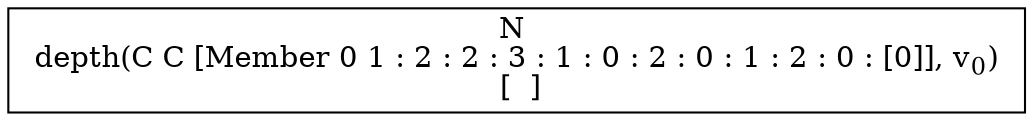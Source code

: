digraph {
    graph [rankdir=TB
          ,bgcolor=transparent];
    node [shape=box
         ,fillcolor=white
         ,style=filled];
    0 [label=<N <BR/> depth(C C [Member 0 1 : 2 : 2 : 3 : 1 : 0 : 2 : 0 : 1 : 2 : 0 : [0]], v<SUB>0</SUB>) <BR/>  [  ] >];
}